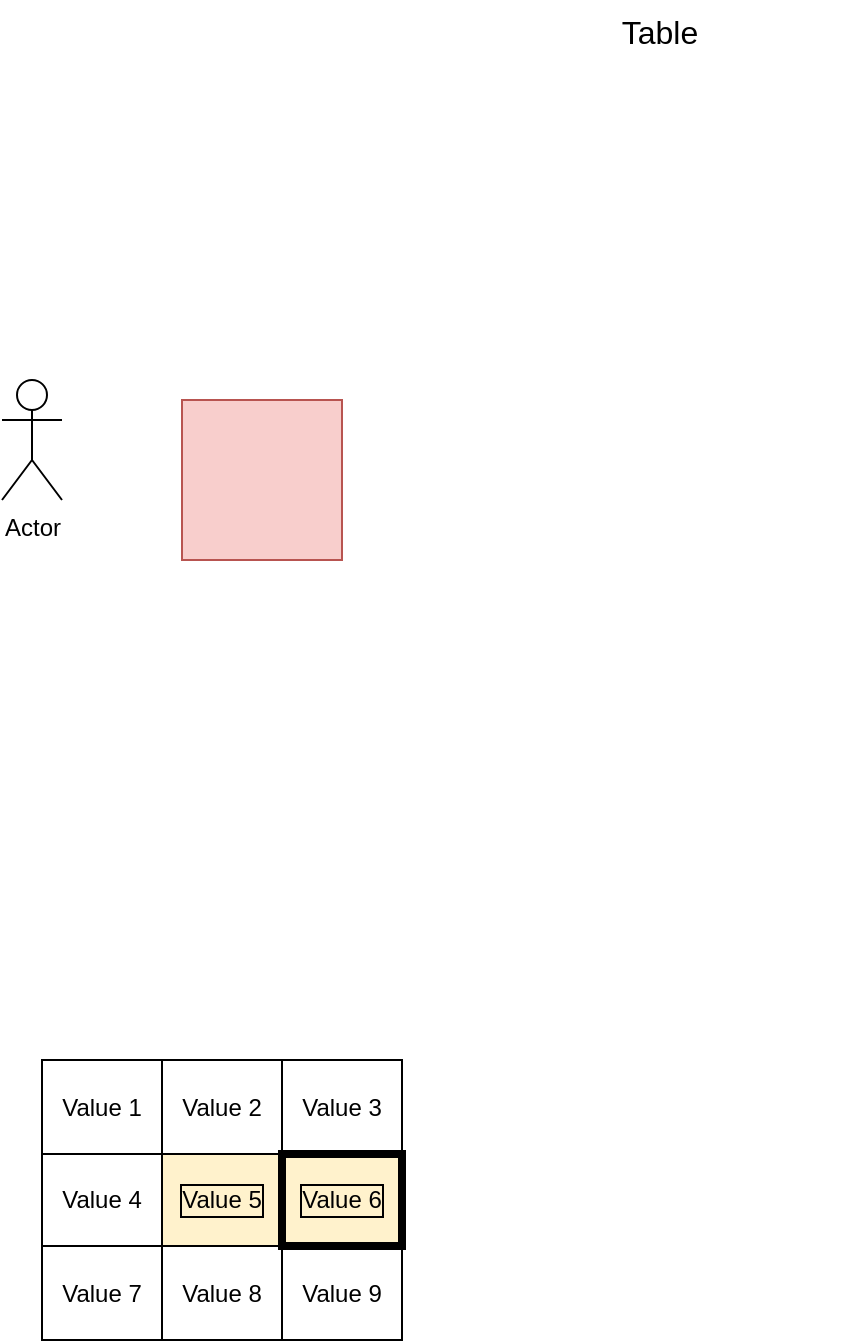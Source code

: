 <mxfile scale="1" border="0" version="24.7.16" pages="2">
  <diagram name="ページ1" id="U6xUQr6S9z3JtIOgiypR">
    <mxGraphModel dx="794" dy="412" grid="1" gridSize="10" guides="1" tooltips="1" connect="1" arrows="1" fold="1" page="1" pageScale="1" pageWidth="827" pageHeight="1169" math="0" shadow="0">
      <root>
        <mxCell id="0" />
        <mxCell id="1" parent="0" />
        <mxCell id="Lo0m9wbOEnz2ID4Yv2Ut-1" value="" style="whiteSpace=wrap;html=1;aspect=fixed;fillColor=#f8cecc;strokeColor=#b85450;" parent="1" vertex="1">
          <mxGeometry x="390" y="270" width="80" height="80" as="geometry" />
        </mxCell>
        <mxCell id="p9iNDjVz-hU1O5Anvqw2-74" value="" style="childLayout=tableLayout;recursiveResize=0;shadow=0;fillColor=none;fontColor=default;" parent="1" vertex="1">
          <mxGeometry x="320" y="600" width="180" height="140" as="geometry" />
        </mxCell>
        <mxCell id="p9iNDjVz-hU1O5Anvqw2-75" value="" style="shape=tableRow;horizontal=0;startSize=0;swimlaneHead=0;swimlaneBody=0;top=0;left=0;bottom=0;right=0;dropTarget=0;collapsible=0;recursiveResize=0;expand=0;fontStyle=0;fillColor=none;strokeColor=inherit;" parent="p9iNDjVz-hU1O5Anvqw2-74" vertex="1">
          <mxGeometry width="180" height="47" as="geometry" />
        </mxCell>
        <mxCell id="p9iNDjVz-hU1O5Anvqw2-76" value="Value 1" style="connectable=0;recursiveResize=0;strokeColor=inherit;fillColor=none;align=center;whiteSpace=wrap;html=1;" parent="p9iNDjVz-hU1O5Anvqw2-75" vertex="1">
          <mxGeometry width="60" height="47" as="geometry">
            <mxRectangle width="60" height="47" as="alternateBounds" />
          </mxGeometry>
        </mxCell>
        <mxCell id="p9iNDjVz-hU1O5Anvqw2-77" value="Value 2" style="connectable=0;recursiveResize=0;strokeColor=inherit;fillColor=none;align=center;whiteSpace=wrap;html=1;" parent="p9iNDjVz-hU1O5Anvqw2-75" vertex="1">
          <mxGeometry x="60" width="60" height="47" as="geometry">
            <mxRectangle width="60" height="47" as="alternateBounds" />
          </mxGeometry>
        </mxCell>
        <mxCell id="p9iNDjVz-hU1O5Anvqw2-78" value="Value 3" style="connectable=0;recursiveResize=0;strokeColor=inherit;fillColor=none;align=center;whiteSpace=wrap;html=1;" parent="p9iNDjVz-hU1O5Anvqw2-75" vertex="1">
          <mxGeometry x="120" width="60" height="47" as="geometry">
            <mxRectangle width="60" height="47" as="alternateBounds" />
          </mxGeometry>
        </mxCell>
        <mxCell id="p9iNDjVz-hU1O5Anvqw2-79" style="shape=tableRow;horizontal=0;startSize=0;swimlaneHead=0;swimlaneBody=0;top=0;left=0;bottom=0;right=0;dropTarget=0;collapsible=0;recursiveResize=0;expand=0;fontStyle=0;fillColor=none;strokeColor=inherit;" parent="p9iNDjVz-hU1O5Anvqw2-74" vertex="1">
          <mxGeometry y="47" width="180" height="46" as="geometry" />
        </mxCell>
        <mxCell id="p9iNDjVz-hU1O5Anvqw2-80" value="Value 4" style="connectable=0;recursiveResize=0;strokeColor=inherit;fillColor=none;align=center;whiteSpace=wrap;html=1;" parent="p9iNDjVz-hU1O5Anvqw2-79" vertex="1">
          <mxGeometry width="60" height="46" as="geometry">
            <mxRectangle width="60" height="46" as="alternateBounds" />
          </mxGeometry>
        </mxCell>
        <mxCell id="p9iNDjVz-hU1O5Anvqw2-81" value="Value 5" style="connectable=0;recursiveResize=0;strokeColor=inherit;fillColor=#fff2cc;align=center;whiteSpace=wrap;html=1;labelBorderColor=default;perimeterSpacing=0;shadow=0;" parent="p9iNDjVz-hU1O5Anvqw2-79" vertex="1">
          <mxGeometry x="60" width="60" height="46" as="geometry">
            <mxRectangle width="60" height="46" as="alternateBounds" />
          </mxGeometry>
        </mxCell>
        <mxCell id="p9iNDjVz-hU1O5Anvqw2-82" value="Value 6" style="connectable=0;recursiveResize=0;strokeColor=default;fillColor=#fff2cc;align=center;whiteSpace=wrap;html=1;labelBorderColor=default;perimeterSpacing=0;shadow=0;strokeWidth=4;" parent="p9iNDjVz-hU1O5Anvqw2-79" vertex="1">
          <mxGeometry x="120" width="60" height="46" as="geometry">
            <mxRectangle width="60" height="46" as="alternateBounds" />
          </mxGeometry>
        </mxCell>
        <mxCell id="p9iNDjVz-hU1O5Anvqw2-83" style="shape=tableRow;horizontal=0;startSize=0;swimlaneHead=0;swimlaneBody=0;top=0;left=0;bottom=0;right=0;dropTarget=0;collapsible=0;recursiveResize=0;expand=0;fontStyle=0;fillColor=none;strokeColor=inherit;" parent="p9iNDjVz-hU1O5Anvqw2-74" vertex="1">
          <mxGeometry y="93" width="180" height="47" as="geometry" />
        </mxCell>
        <mxCell id="p9iNDjVz-hU1O5Anvqw2-84" value="Value 7" style="connectable=0;recursiveResize=0;strokeColor=inherit;fillColor=none;align=center;whiteSpace=wrap;html=1;" parent="p9iNDjVz-hU1O5Anvqw2-83" vertex="1">
          <mxGeometry width="60" height="47" as="geometry">
            <mxRectangle width="60" height="47" as="alternateBounds" />
          </mxGeometry>
        </mxCell>
        <mxCell id="p9iNDjVz-hU1O5Anvqw2-85" value="Value 8" style="connectable=0;recursiveResize=0;strokeColor=inherit;fillColor=none;align=center;whiteSpace=wrap;html=1;" parent="p9iNDjVz-hU1O5Anvqw2-83" vertex="1">
          <mxGeometry x="60" width="60" height="47" as="geometry">
            <mxRectangle width="60" height="47" as="alternateBounds" />
          </mxGeometry>
        </mxCell>
        <mxCell id="p9iNDjVz-hU1O5Anvqw2-86" value="Value 9" style="connectable=0;recursiveResize=0;strokeColor=inherit;fillColor=none;align=center;whiteSpace=wrap;html=1;" parent="p9iNDjVz-hU1O5Anvqw2-83" vertex="1">
          <mxGeometry x="120" width="60" height="47" as="geometry">
            <mxRectangle width="60" height="47" as="alternateBounds" />
          </mxGeometry>
        </mxCell>
        <mxCell id="p9iNDjVz-hU1O5Anvqw2-87" value="Table" style="shape=table;startSize=30;container=1;collapsible=0;childLayout=tableLayout;strokeColor=none;fontSize=16;top=0;bottom=0;left=0;right=0;strokeWidth=5;" parent="1" vertex="1">
          <mxGeometry x="538" y="70" width="182" height="150" as="geometry" />
        </mxCell>
        <mxCell id="p9iNDjVz-hU1O5Anvqw2-88" value="" style="shape=tableRow;horizontal=0;startSize=0;swimlaneHead=0;swimlaneBody=0;strokeColor=inherit;top=0;left=0;bottom=0;right=0;collapsible=0;dropTarget=0;fillColor=none;points=[[0,0.5],[1,0.5]];portConstraint=eastwest;fontSize=16;" parent="p9iNDjVz-hU1O5Anvqw2-87" vertex="1">
          <mxGeometry y="30" width="182" height="40" as="geometry" />
        </mxCell>
        <mxCell id="p9iNDjVz-hU1O5Anvqw2-89" value="" style="shape=partialRectangle;html=1;whiteSpace=wrap;connectable=0;strokeColor=default;overflow=hidden;fillColor=none;top=0;left=0;bottom=0;right=0;pointerEvents=1;fontSize=16;" parent="p9iNDjVz-hU1O5Anvqw2-88" vertex="1">
          <mxGeometry width="60" height="40" as="geometry">
            <mxRectangle width="60" height="40" as="alternateBounds" />
          </mxGeometry>
        </mxCell>
        <mxCell id="p9iNDjVz-hU1O5Anvqw2-90" value="" style="shape=partialRectangle;html=1;whiteSpace=wrap;connectable=0;strokeColor=default;overflow=hidden;fillColor=none;top=0;left=0;bottom=0;right=0;pointerEvents=1;fontSize=16;" parent="p9iNDjVz-hU1O5Anvqw2-88" vertex="1">
          <mxGeometry x="60" width="62" height="40" as="geometry">
            <mxRectangle width="62" height="40" as="alternateBounds" />
          </mxGeometry>
        </mxCell>
        <mxCell id="p9iNDjVz-hU1O5Anvqw2-91" value="" style="shape=partialRectangle;html=1;whiteSpace=wrap;connectable=0;strokeColor=default;overflow=hidden;fillColor=none;top=0;left=0;bottom=0;right=0;pointerEvents=1;fontSize=16;" parent="p9iNDjVz-hU1O5Anvqw2-88" vertex="1">
          <mxGeometry x="122" width="60" height="40" as="geometry">
            <mxRectangle width="60" height="40" as="alternateBounds" />
          </mxGeometry>
        </mxCell>
        <mxCell id="p9iNDjVz-hU1O5Anvqw2-92" value="" style="shape=tableRow;horizontal=0;startSize=0;swimlaneHead=0;swimlaneBody=0;strokeColor=inherit;top=0;left=0;bottom=0;right=0;collapsible=0;dropTarget=0;fillColor=none;points=[[0,0.5],[1,0.5]];portConstraint=eastwest;fontSize=16;" parent="p9iNDjVz-hU1O5Anvqw2-87" vertex="1">
          <mxGeometry y="70" width="182" height="40" as="geometry" />
        </mxCell>
        <mxCell id="p9iNDjVz-hU1O5Anvqw2-93" value="" style="shape=partialRectangle;html=1;whiteSpace=wrap;connectable=0;strokeColor=default;overflow=hidden;fillColor=none;top=0;left=0;bottom=0;right=0;pointerEvents=1;fontSize=16;" parent="p9iNDjVz-hU1O5Anvqw2-92" vertex="1">
          <mxGeometry width="60" height="40" as="geometry">
            <mxRectangle width="60" height="40" as="alternateBounds" />
          </mxGeometry>
        </mxCell>
        <mxCell id="p9iNDjVz-hU1O5Anvqw2-94" value="" style="shape=partialRectangle;html=1;whiteSpace=wrap;connectable=0;strokeColor=default;overflow=hidden;fillColor=none;top=0;left=0;bottom=0;right=0;pointerEvents=1;fontSize=16;" parent="p9iNDjVz-hU1O5Anvqw2-92" vertex="1">
          <mxGeometry x="60" width="62" height="40" as="geometry">
            <mxRectangle width="62" height="40" as="alternateBounds" />
          </mxGeometry>
        </mxCell>
        <mxCell id="p9iNDjVz-hU1O5Anvqw2-95" value="" style="shape=partialRectangle;html=1;whiteSpace=wrap;connectable=0;strokeColor=default;overflow=hidden;fillColor=none;top=0;left=0;bottom=0;right=0;pointerEvents=1;fontSize=16;" parent="p9iNDjVz-hU1O5Anvqw2-92" vertex="1">
          <mxGeometry x="122" width="60" height="40" as="geometry">
            <mxRectangle width="60" height="40" as="alternateBounds" />
          </mxGeometry>
        </mxCell>
        <mxCell id="p9iNDjVz-hU1O5Anvqw2-96" value="" style="shape=tableRow;horizontal=0;startSize=0;swimlaneHead=0;swimlaneBody=0;strokeColor=inherit;top=0;left=0;bottom=0;right=0;collapsible=0;dropTarget=0;fillColor=none;points=[[0,0.5],[1,0.5]];portConstraint=eastwest;fontSize=16;" parent="p9iNDjVz-hU1O5Anvqw2-87" vertex="1">
          <mxGeometry y="110" width="182" height="40" as="geometry" />
        </mxCell>
        <mxCell id="p9iNDjVz-hU1O5Anvqw2-97" value="" style="shape=partialRectangle;html=1;whiteSpace=wrap;connectable=0;strokeColor=default;overflow=hidden;fillColor=none;top=0;left=0;bottom=0;right=0;pointerEvents=1;fontSize=16;" parent="p9iNDjVz-hU1O5Anvqw2-96" vertex="1">
          <mxGeometry width="60" height="40" as="geometry">
            <mxRectangle width="60" height="40" as="alternateBounds" />
          </mxGeometry>
        </mxCell>
        <mxCell id="p9iNDjVz-hU1O5Anvqw2-98" value="" style="shape=partialRectangle;html=1;whiteSpace=wrap;connectable=0;strokeColor=default;overflow=hidden;fillColor=none;top=0;left=0;bottom=0;right=0;pointerEvents=1;fontSize=16;" parent="p9iNDjVz-hU1O5Anvqw2-96" vertex="1">
          <mxGeometry x="60" width="62" height="40" as="geometry">
            <mxRectangle width="62" height="40" as="alternateBounds" />
          </mxGeometry>
        </mxCell>
        <mxCell id="p9iNDjVz-hU1O5Anvqw2-99" value="" style="shape=partialRectangle;html=1;whiteSpace=wrap;connectable=0;strokeColor=default;overflow=hidden;fillColor=none;top=0;left=0;bottom=0;right=0;pointerEvents=1;fontSize=16;" parent="p9iNDjVz-hU1O5Anvqw2-96" vertex="1">
          <mxGeometry x="122" width="60" height="40" as="geometry">
            <mxRectangle width="60" height="40" as="alternateBounds" />
          </mxGeometry>
        </mxCell>
        <mxCell id="nbs8rKUnX6Y7LohECjQu-1" value="Actor" style="shape=umlActor;verticalLabelPosition=bottom;verticalAlign=top;html=1;" vertex="1" parent="1">
          <mxGeometry x="300" y="260" width="30" height="60" as="geometry" />
        </mxCell>
      </root>
    </mxGraphModel>
  </diagram>
  <diagram id="YywRjV8W-vymvpVH_Vps" name="ページ2">
    <mxGraphModel dx="1434" dy="738" grid="1" gridSize="10" guides="1" tooltips="1" connect="1" arrows="1" fold="1" page="1" pageScale="1" pageWidth="827" pageHeight="1169" math="0" shadow="0">
      <root>
        <mxCell id="0" />
        <mxCell id="1" parent="0" />
        <mxCell id="RDpTKEKwu0cXom9uUKQu-1" value="Horizontal Container" style="swimlane;horizontal=0;whiteSpace=wrap;html=1;" vertex="1" parent="1">
          <mxGeometry x="310" y="210" width="200" height="200" as="geometry" />
        </mxCell>
      </root>
    </mxGraphModel>
  </diagram>
</mxfile>
